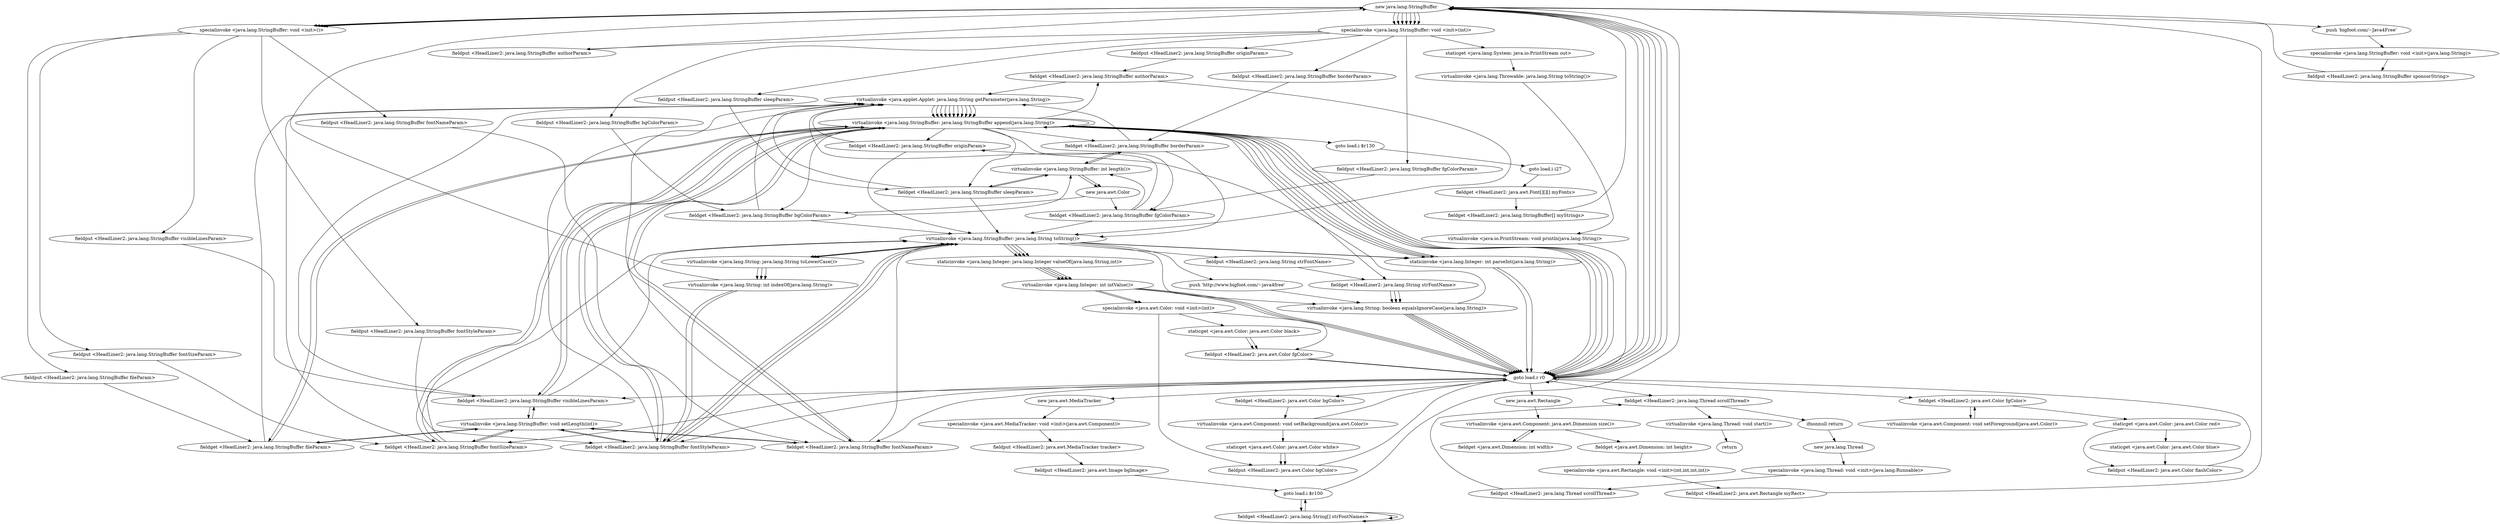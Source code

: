 digraph "" {
"new java.lang.StringBuffer";
 "new java.lang.StringBuffer"->"specialinvoke <java.lang.StringBuffer: void <init>(int)>";
 "specialinvoke <java.lang.StringBuffer: void <init>(int)>"->"fieldput <HeadLiner2: java.lang.StringBuffer authorParam>";
 "fieldput <HeadLiner2: java.lang.StringBuffer authorParam>"->"new java.lang.StringBuffer";
 "new java.lang.StringBuffer"->"specialinvoke <java.lang.StringBuffer: void <init>(int)>";
 "specialinvoke <java.lang.StringBuffer: void <init>(int)>"->"fieldput <HeadLiner2: java.lang.StringBuffer originParam>";
 "fieldput <HeadLiner2: java.lang.StringBuffer originParam>"->"fieldget <HeadLiner2: java.lang.StringBuffer authorParam>";
 "fieldget <HeadLiner2: java.lang.StringBuffer authorParam>"->"virtualinvoke <java.applet.Applet: java.lang.String getParameter(java.lang.String)>";
 "virtualinvoke <java.applet.Applet: java.lang.String getParameter(java.lang.String)>"->"virtualinvoke <java.lang.StringBuffer: java.lang.StringBuffer append(java.lang.String)>";
 "virtualinvoke <java.lang.StringBuffer: java.lang.StringBuffer append(java.lang.String)>"->"fieldget <HeadLiner2: java.lang.StringBuffer originParam>";
 "fieldget <HeadLiner2: java.lang.StringBuffer originParam>"->"virtualinvoke <java.applet.Applet: java.lang.String getParameter(java.lang.String)>";
 "virtualinvoke <java.applet.Applet: java.lang.String getParameter(java.lang.String)>"->"virtualinvoke <java.lang.StringBuffer: java.lang.StringBuffer append(java.lang.String)>";
 "virtualinvoke <java.lang.StringBuffer: java.lang.StringBuffer append(java.lang.String)>"->"fieldget <HeadLiner2: java.lang.StringBuffer authorParam>";
 "fieldget <HeadLiner2: java.lang.StringBuffer authorParam>"->"virtualinvoke <java.lang.StringBuffer: java.lang.String toString()>";
 "virtualinvoke <java.lang.StringBuffer: java.lang.String toString()>"->"virtualinvoke <java.lang.String: boolean equalsIgnoreCase(java.lang.String)>";
 "virtualinvoke <java.lang.String: boolean equalsIgnoreCase(java.lang.String)>"->"fieldget <HeadLiner2: java.lang.StringBuffer originParam>";
 "fieldget <HeadLiner2: java.lang.StringBuffer originParam>"->"virtualinvoke <java.lang.StringBuffer: java.lang.String toString()>";
 "virtualinvoke <java.lang.StringBuffer: java.lang.String toString()>"->"push 'http://www.bigfoot.com/~java4free'";
 "push 'http://www.bigfoot.com/~java4free'"->"virtualinvoke <java.lang.String: boolean equalsIgnoreCase(java.lang.String)>";
 "virtualinvoke <java.lang.String: boolean equalsIgnoreCase(java.lang.String)>"->"goto load.r r0";
 "goto load.r r0"->"new java.awt.MediaTracker";
 "new java.awt.MediaTracker"->"specialinvoke <java.awt.MediaTracker: void <init>(java.awt.Component)>";
 "specialinvoke <java.awt.MediaTracker: void <init>(java.awt.Component)>"->"fieldput <HeadLiner2: java.awt.MediaTracker tracker>";
 "fieldput <HeadLiner2: java.awt.MediaTracker tracker>"->"fieldput <HeadLiner2: java.awt.Image bgImage>";
 "fieldput <HeadLiner2: java.awt.Image bgImage>"->"goto load.i $r100";
 "goto load.i $r100"->"fieldget <HeadLiner2: java.lang.String[] strFontNames>";
 "fieldget <HeadLiner2: java.lang.String[] strFontNames>"->"fieldget <HeadLiner2: java.lang.String[] strFontNames>";
 "fieldget <HeadLiner2: java.lang.String[] strFontNames>"->"fieldget <HeadLiner2: java.lang.String[] strFontNames>";
 "fieldget <HeadLiner2: java.lang.String[] strFontNames>"->"goto load.i $r100";
 "goto load.i $r100"->"new java.lang.StringBuffer";
 "new java.lang.StringBuffer"->"specialinvoke <java.lang.StringBuffer: void <init>()>";
 "specialinvoke <java.lang.StringBuffer: void <init>()>"->"fieldput <HeadLiner2: java.lang.StringBuffer visibleLinesParam>";
 "fieldput <HeadLiner2: java.lang.StringBuffer visibleLinesParam>"->"fieldget <HeadLiner2: java.lang.StringBuffer visibleLinesParam>";
 "fieldget <HeadLiner2: java.lang.StringBuffer visibleLinesParam>"->"virtualinvoke <java.applet.Applet: java.lang.String getParameter(java.lang.String)>";
 "virtualinvoke <java.applet.Applet: java.lang.String getParameter(java.lang.String)>"->"virtualinvoke <java.lang.StringBuffer: java.lang.StringBuffer append(java.lang.String)>";
 "virtualinvoke <java.lang.StringBuffer: java.lang.StringBuffer append(java.lang.String)>"->"goto load.r r0";
 "goto load.r r0"->"fieldget <HeadLiner2: java.lang.StringBuffer visibleLinesParam>";
 "fieldget <HeadLiner2: java.lang.StringBuffer visibleLinesParam>"->"virtualinvoke <java.lang.StringBuffer: java.lang.String toString()>";
 "virtualinvoke <java.lang.StringBuffer: java.lang.String toString()>"->"staticinvoke <java.lang.Integer: int parseInt(java.lang.String)>";
 "staticinvoke <java.lang.Integer: int parseInt(java.lang.String)>"->"goto load.r r0";
 "goto load.r r0"->"new java.lang.StringBuffer";
 "new java.lang.StringBuffer"->"specialinvoke <java.lang.StringBuffer: void <init>()>";
 "specialinvoke <java.lang.StringBuffer: void <init>()>"->"fieldput <HeadLiner2: java.lang.StringBuffer fontNameParam>";
 "fieldput <HeadLiner2: java.lang.StringBuffer fontNameParam>"->"fieldget <HeadLiner2: java.lang.StringBuffer fontNameParam>";
 "fieldget <HeadLiner2: java.lang.StringBuffer fontNameParam>"->"virtualinvoke <java.applet.Applet: java.lang.String getParameter(java.lang.String)>";
 "virtualinvoke <java.applet.Applet: java.lang.String getParameter(java.lang.String)>"->"virtualinvoke <java.lang.StringBuffer: java.lang.StringBuffer append(java.lang.String)>";
 "virtualinvoke <java.lang.StringBuffer: java.lang.StringBuffer append(java.lang.String)>"->"goto load.r r0";
 "goto load.r r0"->"fieldget <HeadLiner2: java.lang.StringBuffer fontNameParam>";
 "fieldget <HeadLiner2: java.lang.StringBuffer fontNameParam>"->"virtualinvoke <java.lang.StringBuffer: java.lang.String toString()>";
 "virtualinvoke <java.lang.StringBuffer: java.lang.String toString()>"->"fieldput <HeadLiner2: java.lang.String strFontName>";
 "fieldput <HeadLiner2: java.lang.String strFontName>"->"fieldget <HeadLiner2: java.lang.String strFontName>";
 "fieldget <HeadLiner2: java.lang.String strFontName>"->"virtualinvoke <java.lang.String: boolean equalsIgnoreCase(java.lang.String)>";
 "virtualinvoke <java.lang.String: boolean equalsIgnoreCase(java.lang.String)>"->"goto load.r r0";
 "goto load.r r0"->"new java.lang.StringBuffer";
 "new java.lang.StringBuffer"->"specialinvoke <java.lang.StringBuffer: void <init>()>";
 "specialinvoke <java.lang.StringBuffer: void <init>()>"->"fieldput <HeadLiner2: java.lang.StringBuffer fontStyleParam>";
 "fieldput <HeadLiner2: java.lang.StringBuffer fontStyleParam>"->"fieldget <HeadLiner2: java.lang.StringBuffer fontStyleParam>";
 "fieldget <HeadLiner2: java.lang.StringBuffer fontStyleParam>"->"virtualinvoke <java.applet.Applet: java.lang.String getParameter(java.lang.String)>";
 "virtualinvoke <java.applet.Applet: java.lang.String getParameter(java.lang.String)>"->"virtualinvoke <java.lang.StringBuffer: java.lang.StringBuffer append(java.lang.String)>";
 "virtualinvoke <java.lang.StringBuffer: java.lang.StringBuffer append(java.lang.String)>"->"goto load.r r0";
 "goto load.r r0"->"fieldget <HeadLiner2: java.lang.StringBuffer fontStyleParam>";
 "fieldget <HeadLiner2: java.lang.StringBuffer fontStyleParam>"->"virtualinvoke <java.lang.StringBuffer: java.lang.String toString()>";
 "virtualinvoke <java.lang.StringBuffer: java.lang.String toString()>"->"virtualinvoke <java.lang.String: java.lang.String toLowerCase()>";
 "virtualinvoke <java.lang.String: java.lang.String toLowerCase()>"->"virtualinvoke <java.lang.String: int indexOf(java.lang.String)>";
 "virtualinvoke <java.lang.String: int indexOf(java.lang.String)>"->"fieldget <HeadLiner2: java.lang.StringBuffer fontStyleParam>";
 "fieldget <HeadLiner2: java.lang.StringBuffer fontStyleParam>"->"virtualinvoke <java.lang.StringBuffer: java.lang.String toString()>";
 "virtualinvoke <java.lang.StringBuffer: java.lang.String toString()>"->"virtualinvoke <java.lang.String: java.lang.String toLowerCase()>";
 "virtualinvoke <java.lang.String: java.lang.String toLowerCase()>"->"virtualinvoke <java.lang.String: int indexOf(java.lang.String)>";
 "virtualinvoke <java.lang.String: int indexOf(java.lang.String)>"->"fieldget <HeadLiner2: java.lang.StringBuffer fontStyleParam>";
 "fieldget <HeadLiner2: java.lang.StringBuffer fontStyleParam>"->"virtualinvoke <java.lang.StringBuffer: java.lang.String toString()>";
 "virtualinvoke <java.lang.StringBuffer: java.lang.String toString()>"->"virtualinvoke <java.lang.String: java.lang.String toLowerCase()>";
 "virtualinvoke <java.lang.String: java.lang.String toLowerCase()>"->"virtualinvoke <java.lang.String: int indexOf(java.lang.String)>";
 "virtualinvoke <java.lang.String: int indexOf(java.lang.String)>"->"new java.lang.StringBuffer";
 "new java.lang.StringBuffer"->"specialinvoke <java.lang.StringBuffer: void <init>()>";
 "specialinvoke <java.lang.StringBuffer: void <init>()>"->"fieldput <HeadLiner2: java.lang.StringBuffer fontSizeParam>";
 "fieldput <HeadLiner2: java.lang.StringBuffer fontSizeParam>"->"fieldget <HeadLiner2: java.lang.StringBuffer fontSizeParam>";
 "fieldget <HeadLiner2: java.lang.StringBuffer fontSizeParam>"->"virtualinvoke <java.applet.Applet: java.lang.String getParameter(java.lang.String)>";
 "virtualinvoke <java.applet.Applet: java.lang.String getParameter(java.lang.String)>"->"virtualinvoke <java.lang.StringBuffer: java.lang.StringBuffer append(java.lang.String)>";
 "virtualinvoke <java.lang.StringBuffer: java.lang.StringBuffer append(java.lang.String)>"->"goto load.r r0";
 "goto load.r r0"->"fieldget <HeadLiner2: java.lang.StringBuffer fontSizeParam>";
 "fieldget <HeadLiner2: java.lang.StringBuffer fontSizeParam>"->"virtualinvoke <java.lang.StringBuffer: java.lang.String toString()>";
 "virtualinvoke <java.lang.StringBuffer: java.lang.String toString()>"->"staticinvoke <java.lang.Integer: int parseInt(java.lang.String)>";
 "staticinvoke <java.lang.Integer: int parseInt(java.lang.String)>"->"goto load.r r0";
 "goto load.r r0"->"new java.awt.Rectangle";
 "new java.awt.Rectangle"->"virtualinvoke <java.awt.Component: java.awt.Dimension size()>";
 "virtualinvoke <java.awt.Component: java.awt.Dimension size()>"->"fieldget <java.awt.Dimension: int width>";
 "fieldget <java.awt.Dimension: int width>"->"virtualinvoke <java.awt.Component: java.awt.Dimension size()>";
 "virtualinvoke <java.awt.Component: java.awt.Dimension size()>"->"fieldget <java.awt.Dimension: int height>";
 "fieldget <java.awt.Dimension: int height>"->"specialinvoke <java.awt.Rectangle: void <init>(int,int,int,int)>";
 "specialinvoke <java.awt.Rectangle: void <init>(int,int,int,int)>"->"fieldput <HeadLiner2: java.awt.Rectangle myRect>";
 "fieldput <HeadLiner2: java.awt.Rectangle myRect>"->"new java.lang.StringBuffer";
 "new java.lang.StringBuffer"->"push 'bigfoot.com/~Java4Free'";
 "push 'bigfoot.com/~Java4Free'"->"specialinvoke <java.lang.StringBuffer: void <init>(java.lang.String)>";
 "specialinvoke <java.lang.StringBuffer: void <init>(java.lang.String)>"->"fieldput <HeadLiner2: java.lang.StringBuffer sponsorString>";
 "fieldput <HeadLiner2: java.lang.StringBuffer sponsorString>"->"new java.lang.StringBuffer";
 "new java.lang.StringBuffer"->"specialinvoke <java.lang.StringBuffer: void <init>()>";
 "specialinvoke <java.lang.StringBuffer: void <init>()>"->"fieldput <HeadLiner2: java.lang.StringBuffer fileParam>";
 "fieldput <HeadLiner2: java.lang.StringBuffer fileParam>"->"fieldget <HeadLiner2: java.lang.StringBuffer fileParam>";
 "fieldget <HeadLiner2: java.lang.StringBuffer fileParam>"->"virtualinvoke <java.applet.Applet: java.lang.String getParameter(java.lang.String)>";
 "virtualinvoke <java.applet.Applet: java.lang.String getParameter(java.lang.String)>"->"virtualinvoke <java.lang.StringBuffer: java.lang.StringBuffer append(java.lang.String)>";
 "virtualinvoke <java.lang.StringBuffer: java.lang.StringBuffer append(java.lang.String)>"->"goto load.r r0";
 "goto load.r r0"->"new java.lang.StringBuffer";
 "new java.lang.StringBuffer"->"specialinvoke <java.lang.StringBuffer: void <init>(int)>";
 "specialinvoke <java.lang.StringBuffer: void <init>(int)>"->"fieldput <HeadLiner2: java.lang.StringBuffer borderParam>";
 "fieldput <HeadLiner2: java.lang.StringBuffer borderParam>"->"fieldget <HeadLiner2: java.lang.StringBuffer borderParam>";
 "fieldget <HeadLiner2: java.lang.StringBuffer borderParam>"->"virtualinvoke <java.applet.Applet: java.lang.String getParameter(java.lang.String)>";
 "virtualinvoke <java.applet.Applet: java.lang.String getParameter(java.lang.String)>"->"virtualinvoke <java.lang.StringBuffer: java.lang.StringBuffer append(java.lang.String)>";
 "virtualinvoke <java.lang.StringBuffer: java.lang.StringBuffer append(java.lang.String)>"->"fieldget <HeadLiner2: java.lang.StringBuffer borderParam>";
 "fieldget <HeadLiner2: java.lang.StringBuffer borderParam>"->"virtualinvoke <java.lang.StringBuffer: int length()>";
 "virtualinvoke <java.lang.StringBuffer: int length()>"->"fieldget <HeadLiner2: java.lang.StringBuffer borderParam>";
 "fieldget <HeadLiner2: java.lang.StringBuffer borderParam>"->"virtualinvoke <java.lang.StringBuffer: java.lang.String toString()>";
 "virtualinvoke <java.lang.StringBuffer: java.lang.String toString()>"->"staticinvoke <java.lang.Integer: java.lang.Integer valueOf(java.lang.String,int)>";
 "staticinvoke <java.lang.Integer: java.lang.Integer valueOf(java.lang.String,int)>"->"virtualinvoke <java.lang.Integer: int intValue()>";
 "virtualinvoke <java.lang.Integer: int intValue()>"->"goto load.r r0";
 "goto load.r r0"->"goto load.r r0";
 "goto load.r r0"->"new java.lang.StringBuffer";
 "new java.lang.StringBuffer"->"specialinvoke <java.lang.StringBuffer: void <init>(int)>";
 "specialinvoke <java.lang.StringBuffer: void <init>(int)>"->"fieldput <HeadLiner2: java.lang.StringBuffer sleepParam>";
 "fieldput <HeadLiner2: java.lang.StringBuffer sleepParam>"->"fieldget <HeadLiner2: java.lang.StringBuffer sleepParam>";
 "fieldget <HeadLiner2: java.lang.StringBuffer sleepParam>"->"virtualinvoke <java.applet.Applet: java.lang.String getParameter(java.lang.String)>";
 "virtualinvoke <java.applet.Applet: java.lang.String getParameter(java.lang.String)>"->"virtualinvoke <java.lang.StringBuffer: java.lang.StringBuffer append(java.lang.String)>";
 "virtualinvoke <java.lang.StringBuffer: java.lang.StringBuffer append(java.lang.String)>"->"fieldget <HeadLiner2: java.lang.StringBuffer sleepParam>";
 "fieldget <HeadLiner2: java.lang.StringBuffer sleepParam>"->"virtualinvoke <java.lang.StringBuffer: int length()>";
 "virtualinvoke <java.lang.StringBuffer: int length()>"->"fieldget <HeadLiner2: java.lang.StringBuffer sleepParam>";
 "fieldget <HeadLiner2: java.lang.StringBuffer sleepParam>"->"virtualinvoke <java.lang.StringBuffer: java.lang.String toString()>";
 "virtualinvoke <java.lang.StringBuffer: java.lang.String toString()>"->"staticinvoke <java.lang.Integer: java.lang.Integer valueOf(java.lang.String,int)>";
 "staticinvoke <java.lang.Integer: java.lang.Integer valueOf(java.lang.String,int)>"->"virtualinvoke <java.lang.Integer: int intValue()>";
 "virtualinvoke <java.lang.Integer: int intValue()>"->"goto load.r r0";
 "goto load.r r0"->"new java.lang.StringBuffer";
 "new java.lang.StringBuffer"->"specialinvoke <java.lang.StringBuffer: void <init>(int)>";
 "specialinvoke <java.lang.StringBuffer: void <init>(int)>"->"fieldput <HeadLiner2: java.lang.StringBuffer bgColorParam>";
 "fieldput <HeadLiner2: java.lang.StringBuffer bgColorParam>"->"fieldget <HeadLiner2: java.lang.StringBuffer bgColorParam>";
 "fieldget <HeadLiner2: java.lang.StringBuffer bgColorParam>"->"virtualinvoke <java.applet.Applet: java.lang.String getParameter(java.lang.String)>";
 "virtualinvoke <java.applet.Applet: java.lang.String getParameter(java.lang.String)>"->"virtualinvoke <java.lang.StringBuffer: java.lang.StringBuffer append(java.lang.String)>";
 "virtualinvoke <java.lang.StringBuffer: java.lang.StringBuffer append(java.lang.String)>"->"fieldget <HeadLiner2: java.lang.StringBuffer bgColorParam>";
 "fieldget <HeadLiner2: java.lang.StringBuffer bgColorParam>"->"virtualinvoke <java.lang.StringBuffer: int length()>";
 "virtualinvoke <java.lang.StringBuffer: int length()>"->"new java.awt.Color";
 "new java.awt.Color"->"fieldget <HeadLiner2: java.lang.StringBuffer bgColorParam>";
 "fieldget <HeadLiner2: java.lang.StringBuffer bgColorParam>"->"virtualinvoke <java.lang.StringBuffer: java.lang.String toString()>";
 "virtualinvoke <java.lang.StringBuffer: java.lang.String toString()>"->"staticinvoke <java.lang.Integer: java.lang.Integer valueOf(java.lang.String,int)>";
 "staticinvoke <java.lang.Integer: java.lang.Integer valueOf(java.lang.String,int)>"->"virtualinvoke <java.lang.Integer: int intValue()>";
 "virtualinvoke <java.lang.Integer: int intValue()>"->"specialinvoke <java.awt.Color: void <init>(int)>";
 "specialinvoke <java.awt.Color: void <init>(int)>"->"fieldput <HeadLiner2: java.awt.Color bgColor>";
 "fieldput <HeadLiner2: java.awt.Color bgColor>"->"goto load.r r0";
 "goto load.r r0"->"fieldget <HeadLiner2: java.awt.Color bgColor>";
 "fieldget <HeadLiner2: java.awt.Color bgColor>"->"virtualinvoke <java.awt.Component: void setBackground(java.awt.Color)>";
 "virtualinvoke <java.awt.Component: void setBackground(java.awt.Color)>"->"goto load.r r0";
 "goto load.r r0"->"new java.lang.StringBuffer";
 "new java.lang.StringBuffer"->"specialinvoke <java.lang.StringBuffer: void <init>(int)>";
 "specialinvoke <java.lang.StringBuffer: void <init>(int)>"->"fieldput <HeadLiner2: java.lang.StringBuffer fgColorParam>";
 "fieldput <HeadLiner2: java.lang.StringBuffer fgColorParam>"->"fieldget <HeadLiner2: java.lang.StringBuffer fgColorParam>";
 "fieldget <HeadLiner2: java.lang.StringBuffer fgColorParam>"->"virtualinvoke <java.applet.Applet: java.lang.String getParameter(java.lang.String)>";
 "virtualinvoke <java.applet.Applet: java.lang.String getParameter(java.lang.String)>"->"virtualinvoke <java.lang.StringBuffer: java.lang.StringBuffer append(java.lang.String)>";
 "virtualinvoke <java.lang.StringBuffer: java.lang.StringBuffer append(java.lang.String)>"->"fieldget <HeadLiner2: java.lang.StringBuffer fgColorParam>";
 "fieldget <HeadLiner2: java.lang.StringBuffer fgColorParam>"->"virtualinvoke <java.lang.StringBuffer: int length()>";
 "virtualinvoke <java.lang.StringBuffer: int length()>"->"new java.awt.Color";
 "new java.awt.Color"->"fieldget <HeadLiner2: java.lang.StringBuffer fgColorParam>";
 "fieldget <HeadLiner2: java.lang.StringBuffer fgColorParam>"->"virtualinvoke <java.lang.StringBuffer: java.lang.String toString()>";
 "virtualinvoke <java.lang.StringBuffer: java.lang.String toString()>"->"staticinvoke <java.lang.Integer: java.lang.Integer valueOf(java.lang.String,int)>";
 "staticinvoke <java.lang.Integer: java.lang.Integer valueOf(java.lang.String,int)>"->"virtualinvoke <java.lang.Integer: int intValue()>";
 "virtualinvoke <java.lang.Integer: int intValue()>"->"specialinvoke <java.awt.Color: void <init>(int)>";
 "specialinvoke <java.awt.Color: void <init>(int)>"->"fieldput <HeadLiner2: java.awt.Color fgColor>";
 "fieldput <HeadLiner2: java.awt.Color fgColor>"->"goto load.r r0";
 "goto load.r r0"->"fieldget <HeadLiner2: java.awt.Color fgColor>";
 "fieldget <HeadLiner2: java.awt.Color fgColor>"->"virtualinvoke <java.awt.Component: void setForeground(java.awt.Color)>";
 "virtualinvoke <java.awt.Component: void setForeground(java.awt.Color)>"->"fieldget <HeadLiner2: java.awt.Color fgColor>";
 "fieldget <HeadLiner2: java.awt.Color fgColor>"->"staticget <java.awt.Color: java.awt.Color red>";
 "staticget <java.awt.Color: java.awt.Color red>"->"staticget <java.awt.Color: java.awt.Color blue>";
 "staticget <java.awt.Color: java.awt.Color blue>"->"fieldput <HeadLiner2: java.awt.Color flashColor>";
 "fieldput <HeadLiner2: java.awt.Color flashColor>"->"goto load.r r0";
 "goto load.r r0"->"fieldget <HeadLiner2: java.lang.Thread scrollThread>";
 "fieldget <HeadLiner2: java.lang.Thread scrollThread>"->"ifnonnull return";
 "ifnonnull return"->"new java.lang.Thread";
 "new java.lang.Thread"->"specialinvoke <java.lang.Thread: void <init>(java.lang.Runnable)>";
 "specialinvoke <java.lang.Thread: void <init>(java.lang.Runnable)>"->"fieldput <HeadLiner2: java.lang.Thread scrollThread>";
 "fieldput <HeadLiner2: java.lang.Thread scrollThread>"->"fieldget <HeadLiner2: java.lang.Thread scrollThread>";
 "fieldget <HeadLiner2: java.lang.Thread scrollThread>"->"virtualinvoke <java.lang.Thread: void start()>";
 "virtualinvoke <java.lang.Thread: void start()>"->"return";
"staticget <java.awt.Color: java.awt.Color red>";
 "staticget <java.awt.Color: java.awt.Color red>"->"fieldput <HeadLiner2: java.awt.Color flashColor>";
 "specialinvoke <java.awt.Color: void <init>(int)>"->"staticget <java.awt.Color: java.awt.Color black>";
 "staticget <java.awt.Color: java.awt.Color black>"->"fieldput <HeadLiner2: java.awt.Color fgColor>";
"staticget <java.awt.Color: java.awt.Color black>";
 "staticget <java.awt.Color: java.awt.Color black>"->"fieldput <HeadLiner2: java.awt.Color fgColor>";
 "fieldput <HeadLiner2: java.awt.Color fgColor>"->"goto load.r r0";
 "virtualinvoke <java.awt.Component: void setBackground(java.awt.Color)>"->"staticget <java.awt.Color: java.awt.Color white>";
 "staticget <java.awt.Color: java.awt.Color white>"->"fieldput <HeadLiner2: java.awt.Color bgColor>";
"staticget <java.awt.Color: java.awt.Color white>";
 "staticget <java.awt.Color: java.awt.Color white>"->"fieldput <HeadLiner2: java.awt.Color bgColor>";
 "virtualinvoke <java.lang.Integer: int intValue()>"->"goto load.r r0";
"goto load.r r0";
 "virtualinvoke <java.lang.StringBuffer: java.lang.StringBuffer append(java.lang.String)>"->"fieldget <HeadLiner2: java.lang.StringBuffer fileParam>";
 "fieldget <HeadLiner2: java.lang.StringBuffer fileParam>"->"virtualinvoke <java.lang.StringBuffer: void setLength(int)>";
 "virtualinvoke <java.lang.StringBuffer: void setLength(int)>"->"fieldget <HeadLiner2: java.lang.StringBuffer fileParam>";
 "fieldget <HeadLiner2: java.lang.StringBuffer fileParam>"->"virtualinvoke <java.lang.StringBuffer: java.lang.StringBuffer append(java.lang.String)>";
 "virtualinvoke <java.lang.StringBuffer: java.lang.StringBuffer append(java.lang.String)>"-> "staticinvoke <java.lang.Integer: int parseInt(java.lang.String)>"-> "virtualinvoke <java.lang.StringBuffer: java.lang.StringBuffer append(java.lang.String)>"->"fieldget <HeadLiner2: java.lang.StringBuffer fontSizeParam>";
 "fieldget <HeadLiner2: java.lang.StringBuffer fontSizeParam>"->"virtualinvoke <java.lang.StringBuffer: void setLength(int)>";
 "virtualinvoke <java.lang.StringBuffer: void setLength(int)>"->"fieldget <HeadLiner2: java.lang.StringBuffer fontSizeParam>";
 "fieldget <HeadLiner2: java.lang.StringBuffer fontSizeParam>"->"virtualinvoke <java.lang.StringBuffer: java.lang.StringBuffer append(java.lang.String)>";
 "virtualinvoke <java.lang.StringBuffer: java.lang.StringBuffer append(java.lang.String)>"-> "virtualinvoke <java.lang.StringBuffer: java.lang.StringBuffer append(java.lang.String)>"->"fieldget <HeadLiner2: java.lang.StringBuffer fontStyleParam>";
 "fieldget <HeadLiner2: java.lang.StringBuffer fontStyleParam>"->"virtualinvoke <java.lang.StringBuffer: void setLength(int)>";
 "virtualinvoke <java.lang.StringBuffer: void setLength(int)>"->"fieldget <HeadLiner2: java.lang.StringBuffer fontStyleParam>";
 "fieldget <HeadLiner2: java.lang.StringBuffer fontStyleParam>"->"virtualinvoke <java.lang.StringBuffer: java.lang.StringBuffer append(java.lang.String)>";
 "virtualinvoke <java.lang.StringBuffer: java.lang.StringBuffer append(java.lang.String)>"->"fieldget <HeadLiner2: java.lang.String strFontName>";
 "fieldget <HeadLiner2: java.lang.String strFontName>"->"virtualinvoke <java.lang.String: boolean equalsIgnoreCase(java.lang.String)>";
 "virtualinvoke <java.lang.String: boolean equalsIgnoreCase(java.lang.String)>"->"goto load.r r0";
"fieldget <HeadLiner2: java.lang.String strFontName>";
 "fieldget <HeadLiner2: java.lang.String strFontName>"->"virtualinvoke <java.lang.String: boolean equalsIgnoreCase(java.lang.String)>";
 "virtualinvoke <java.lang.String: boolean equalsIgnoreCase(java.lang.String)>"->"goto load.r r0";
 "virtualinvoke <java.lang.StringBuffer: java.lang.StringBuffer append(java.lang.String)>"->"fieldget <HeadLiner2: java.lang.StringBuffer fontNameParam>";
 "fieldget <HeadLiner2: java.lang.StringBuffer fontNameParam>"->"virtualinvoke <java.lang.StringBuffer: void setLength(int)>";
 "virtualinvoke <java.lang.StringBuffer: void setLength(int)>"->"fieldget <HeadLiner2: java.lang.StringBuffer fontNameParam>";
 "fieldget <HeadLiner2: java.lang.StringBuffer fontNameParam>"->"virtualinvoke <java.lang.StringBuffer: java.lang.StringBuffer append(java.lang.String)>";
 "virtualinvoke <java.lang.StringBuffer: java.lang.StringBuffer append(java.lang.String)>"-> "staticinvoke <java.lang.Integer: int parseInt(java.lang.String)>"-> "virtualinvoke <java.lang.StringBuffer: java.lang.StringBuffer append(java.lang.String)>"->"fieldget <HeadLiner2: java.lang.StringBuffer visibleLinesParam>";
 "fieldget <HeadLiner2: java.lang.StringBuffer visibleLinesParam>"->"virtualinvoke <java.lang.StringBuffer: void setLength(int)>";
 "virtualinvoke <java.lang.StringBuffer: void setLength(int)>"->"fieldget <HeadLiner2: java.lang.StringBuffer visibleLinesParam>";
 "fieldget <HeadLiner2: java.lang.StringBuffer visibleLinesParam>"->"virtualinvoke <java.lang.StringBuffer: java.lang.StringBuffer append(java.lang.String)>";
 "virtualinvoke <java.lang.StringBuffer: java.lang.StringBuffer append(java.lang.String)>"->"goto load.i $r130";
 "goto load.i $r130"->"goto load.i i27";
 "goto load.i i27"->"fieldget <HeadLiner2: java.awt.Font[][][] myFonts>";
 "fieldget <HeadLiner2: java.awt.Font[][][] myFonts>"->"fieldget <HeadLiner2: java.lang.StringBuffer[] myStrings>";
 "fieldget <HeadLiner2: java.lang.StringBuffer[] myStrings>"->"new java.lang.StringBuffer";
 "new java.lang.StringBuffer"->"specialinvoke <java.lang.StringBuffer: void <init>(int)>";
 "specialinvoke <java.lang.StringBuffer: void <init>(int)>"->"staticget <java.lang.System: java.io.PrintStream out>";
 "staticget <java.lang.System: java.io.PrintStream out>"->"virtualinvoke <java.lang.Throwable: java.lang.String toString()>";
 "virtualinvoke <java.lang.Throwable: java.lang.String toString()>"->"virtualinvoke <java.io.PrintStream: void println(java.lang.String)>";
 "virtualinvoke <java.io.PrintStream: void println(java.lang.String)>"->"goto load.r r0";
}

